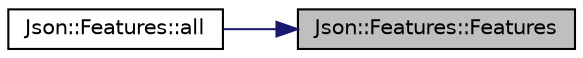 digraph "Json::Features::Features"
{
 // LATEX_PDF_SIZE
  edge [fontname="Helvetica",fontsize="10",labelfontname="Helvetica",labelfontsize="10"];
  node [fontname="Helvetica",fontsize="10",shape=record];
  rankdir="RL";
  Node1 [label="Json::Features::Features",height=0.2,width=0.4,color="black", fillcolor="grey75", style="filled", fontcolor="black",tooltip="Initialize the configuration like JsonConfig::allFeatures;."];
  Node1 -> Node2 [dir="back",color="midnightblue",fontsize="10",style="solid",fontname="Helvetica"];
  Node2 [label="Json::Features::all",height=0.2,width=0.4,color="black", fillcolor="white", style="filled",URL="$class_json_1_1_features.html#a63894da6e2c100b38741fa933f3d33ae",tooltip="A configuration that allows all features and assumes all strings are UTF-8."];
}
